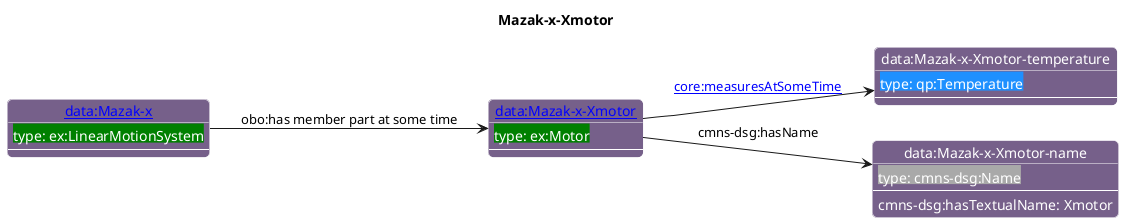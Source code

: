 @startuml
skinparam linetype polyline
left to right direction
title Mazak-x-Xmotor

skinparam roundCorner 10

skinparam object {
  BackgroundColor 76608A
  fontColor White
  BorderColor White 
  FontName Helvetica   
}

skinparam class{
   BackgroundColor White
   fontColor black
   FontStyle bold
   FontName Helvetica
}

object "[[./Mazak-x-Xmotor.html data:Mazak-x-Xmotor]]" as o1 #76608A {
 <back:#Green>type: ex:Motor</back> 
---
 }
object "data:Mazak-x-Xmotor-temperature" as o2 #76608A {
 <back:#1E90FF>type: qp:Temperature</back> 
---
 }
object "data:Mazak-x-Xmotor-name" as o3 #76608A {
 <back:#DarkGrey>type: cmns-dsg:Name</back> 
---
 }
object "[[./Mazak-x.html data:Mazak-x]]" as o4 #76608A {
 <back:#Green>type: ex:LinearMotionSystem</back> 
---
 }
o1 --> o2 : [[https://spec.industrialontologies.org/ontology/core/Core/measuresAtSomeTime core:measuresAtSomeTime]]
o1 --> o3 : cmns-dsg:hasName
o3 : cmns-dsg:hasTextualName: Xmotor
o4 --> o1 : obo:has member part at some time
@enduml
